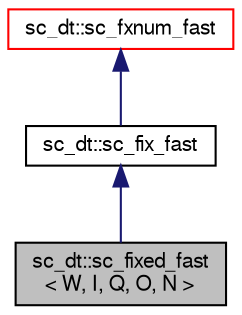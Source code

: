 digraph "sc_dt::sc_fixed_fast&lt; W, I, Q, O, N &gt;"
{
  edge [fontname="FreeSans",fontsize="10",labelfontname="FreeSans",labelfontsize="10"];
  node [fontname="FreeSans",fontsize="10",shape=record];
  Node3 [label="sc_dt::sc_fixed_fast\l\< W, I, Q, O, N \>",height=0.2,width=0.4,color="black", fillcolor="grey75", style="filled", fontcolor="black"];
  Node4 -> Node3 [dir="back",color="midnightblue",fontsize="10",style="solid",fontname="FreeSans"];
  Node4 [label="sc_dt::sc_fix_fast",height=0.2,width=0.4,color="black", fillcolor="white", style="filled",URL="$a01512.html"];
  Node5 -> Node4 [dir="back",color="midnightblue",fontsize="10",style="solid",fontname="FreeSans"];
  Node5 [label="sc_dt::sc_fxnum_fast",height=0.2,width=0.4,color="red", fillcolor="white", style="filled",URL="$a01564.html"];
}
